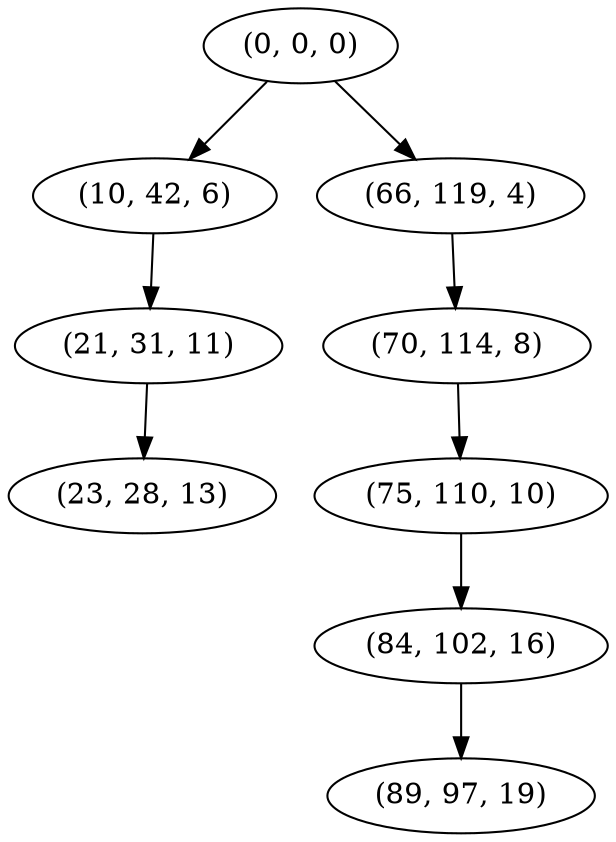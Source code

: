 digraph tree {
    "(0, 0, 0)";
    "(10, 42, 6)";
    "(21, 31, 11)";
    "(23, 28, 13)";
    "(66, 119, 4)";
    "(70, 114, 8)";
    "(75, 110, 10)";
    "(84, 102, 16)";
    "(89, 97, 19)";
    "(0, 0, 0)" -> "(10, 42, 6)";
    "(0, 0, 0)" -> "(66, 119, 4)";
    "(10, 42, 6)" -> "(21, 31, 11)";
    "(21, 31, 11)" -> "(23, 28, 13)";
    "(66, 119, 4)" -> "(70, 114, 8)";
    "(70, 114, 8)" -> "(75, 110, 10)";
    "(75, 110, 10)" -> "(84, 102, 16)";
    "(84, 102, 16)" -> "(89, 97, 19)";
}
